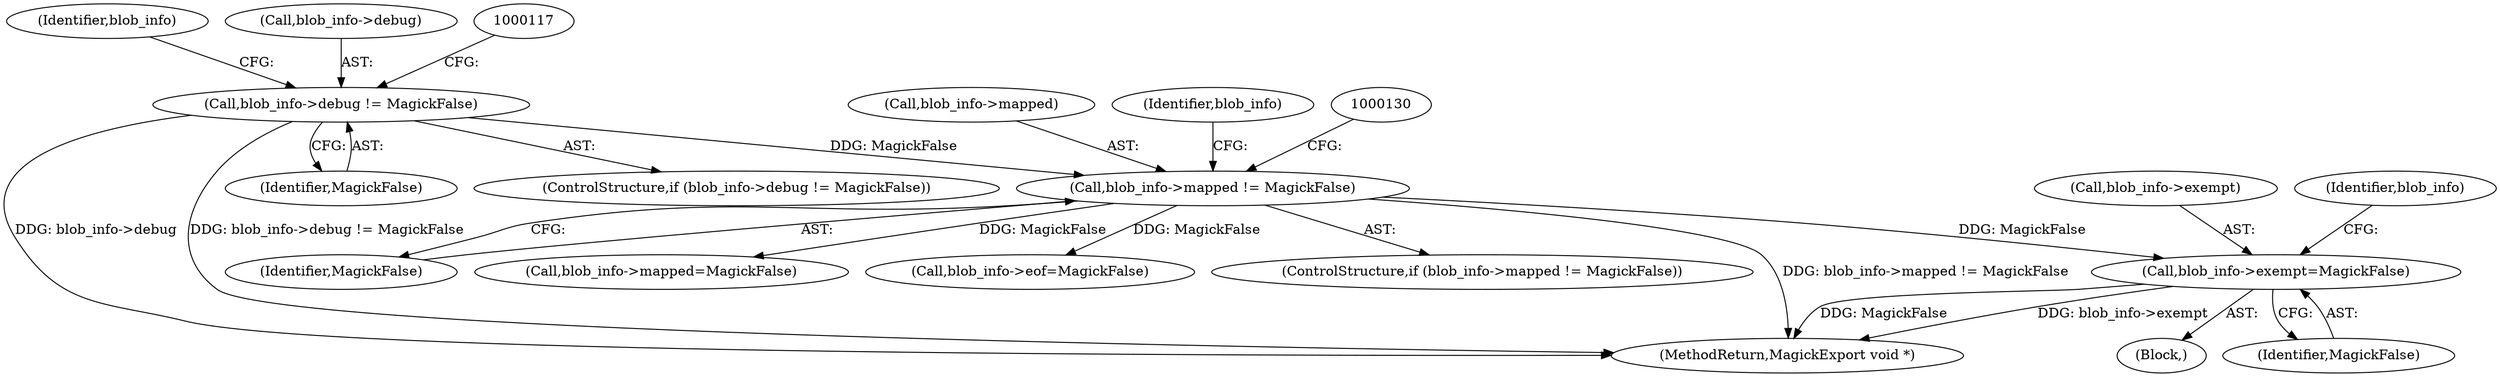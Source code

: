 digraph "0_ImageMagick6_c5d012a46ae22be9444326aa37969a3f75daa3ba@pointer" {
"1000173" [label="(Call,blob_info->exempt=MagickFalse)"];
"1000123" [label="(Call,blob_info->mapped != MagickFalse)"];
"1000111" [label="(Call,blob_info->debug != MagickFalse)"];
"1000102" [label="(Block,)"];
"1000173" [label="(Call,blob_info->exempt=MagickFalse)"];
"1000163" [label="(Call,blob_info->eof=MagickFalse)"];
"1000124" [label="(Call,blob_info->mapped)"];
"1000177" [label="(Identifier,MagickFalse)"];
"1000115" [label="(Identifier,MagickFalse)"];
"1000122" [label="(ControlStructure,if (blob_info->mapped != MagickFalse))"];
"1000125" [label="(Identifier,blob_info)"];
"1000174" [label="(Call,blob_info->exempt)"];
"1000123" [label="(Call,blob_info->mapped != MagickFalse)"];
"1000112" [label="(Call,blob_info->debug)"];
"1000111" [label="(Call,blob_info->debug != MagickFalse)"];
"1000110" [label="(ControlStructure,if (blob_info->debug != MagickFalse))"];
"1000220" [label="(MethodReturn,MagickExport void *)"];
"1000150" [label="(Identifier,blob_info)"];
"1000127" [label="(Identifier,MagickFalse)"];
"1000148" [label="(Call,blob_info->mapped=MagickFalse)"];
"1000180" [label="(Identifier,blob_info)"];
"1000173" -> "1000102"  [label="AST: "];
"1000173" -> "1000177"  [label="CFG: "];
"1000174" -> "1000173"  [label="AST: "];
"1000177" -> "1000173"  [label="AST: "];
"1000180" -> "1000173"  [label="CFG: "];
"1000173" -> "1000220"  [label="DDG: MagickFalse"];
"1000173" -> "1000220"  [label="DDG: blob_info->exempt"];
"1000123" -> "1000173"  [label="DDG: MagickFalse"];
"1000123" -> "1000122"  [label="AST: "];
"1000123" -> "1000127"  [label="CFG: "];
"1000124" -> "1000123"  [label="AST: "];
"1000127" -> "1000123"  [label="AST: "];
"1000130" -> "1000123"  [label="CFG: "];
"1000150" -> "1000123"  [label="CFG: "];
"1000123" -> "1000220"  [label="DDG: blob_info->mapped != MagickFalse"];
"1000111" -> "1000123"  [label="DDG: MagickFalse"];
"1000123" -> "1000148"  [label="DDG: MagickFalse"];
"1000123" -> "1000163"  [label="DDG: MagickFalse"];
"1000111" -> "1000110"  [label="AST: "];
"1000111" -> "1000115"  [label="CFG: "];
"1000112" -> "1000111"  [label="AST: "];
"1000115" -> "1000111"  [label="AST: "];
"1000117" -> "1000111"  [label="CFG: "];
"1000125" -> "1000111"  [label="CFG: "];
"1000111" -> "1000220"  [label="DDG: blob_info->debug"];
"1000111" -> "1000220"  [label="DDG: blob_info->debug != MagickFalse"];
}
